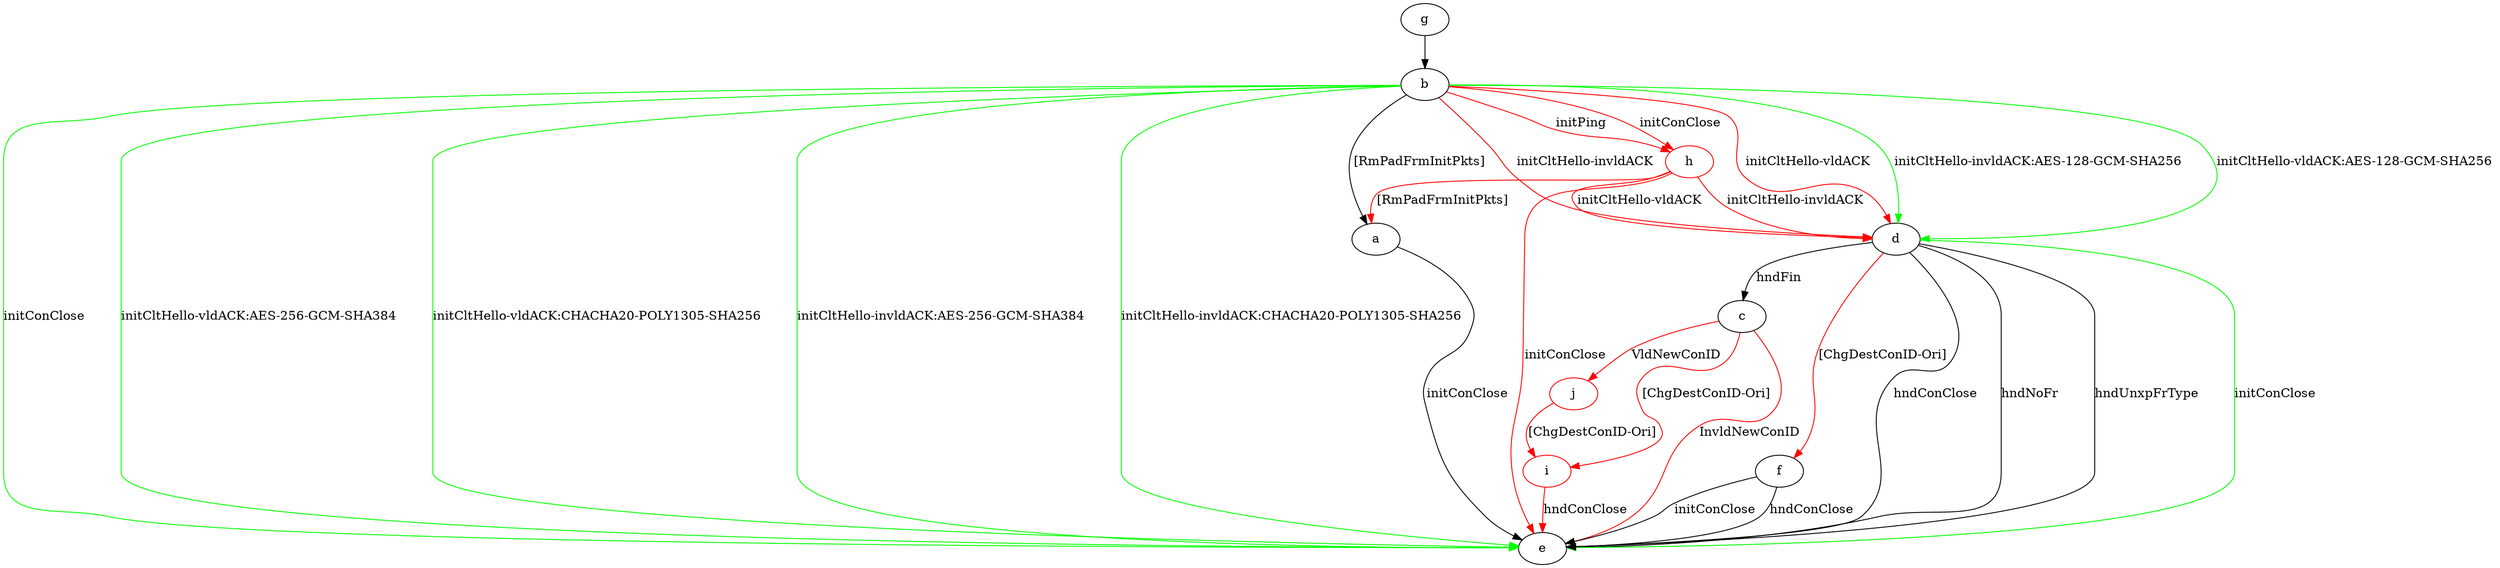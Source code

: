 digraph "" {
	a -> e	[key=0,
		label="initConClose "];
	b -> a	[key=0,
		label="[RmPadFrmInitPkts] "];
	b -> d	[key=0,
		color=green,
		label="initCltHello-vldACK:AES-128-GCM-SHA256 "];
	b -> d	[key=1,
		color=green,
		label="initCltHello-invldACK:AES-128-GCM-SHA256 "];
	b -> d	[key=2,
		color=red,
		label="initCltHello-vldACK "];
	b -> d	[key=3,
		color=red,
		label="initCltHello-invldACK "];
	b -> e	[key=0,
		color=green,
		label="initConClose "];
	b -> e	[key=1,
		color=green,
		label="initCltHello-vldACK:AES-256-GCM-SHA384 "];
	b -> e	[key=2,
		color=green,
		label="initCltHello-vldACK:CHACHA20-POLY1305-SHA256 "];
	b -> e	[key=3,
		color=green,
		label="initCltHello-invldACK:AES-256-GCM-SHA384 "];
	b -> e	[key=4,
		color=green,
		label="initCltHello-invldACK:CHACHA20-POLY1305-SHA256 "];
	h	[color=red];
	b -> h	[key=0,
		color=red,
		label="initPing "];
	b -> h	[key=1,
		color=red,
		label="initConClose "];
	c -> e	[key=0,
		color=red,
		label="InvldNewConID "];
	i	[color=red];
	c -> i	[key=0,
		color=red,
		label="[ChgDestConID-Ori] "];
	j	[color=red];
	c -> j	[key=0,
		color=red,
		label="VldNewConID "];
	d -> c	[key=0,
		label="hndFin "];
	d -> e	[key=0,
		label="hndConClose "];
	d -> e	[key=1,
		label="hndNoFr "];
	d -> e	[key=2,
		label="hndUnxpFrType "];
	d -> e	[key=3,
		color=green,
		label="initConClose "];
	d -> f	[key=0,
		color=red,
		label="[ChgDestConID-Ori] "];
	f -> e	[key=0,
		label="initConClose "];
	f -> e	[key=1,
		label="hndConClose "];
	g -> b	[key=0];
	h -> a	[key=0,
		color=red,
		label="[RmPadFrmInitPkts] "];
	h -> d	[key=0,
		color=red,
		label="initCltHello-vldACK "];
	h -> d	[key=1,
		color=red,
		label="initCltHello-invldACK "];
	h -> e	[key=0,
		color=red,
		label="initConClose "];
	i -> e	[key=0,
		color=red,
		label="hndConClose "];
	j -> i	[key=0,
		color=red,
		label="[ChgDestConID-Ori] "];
}
